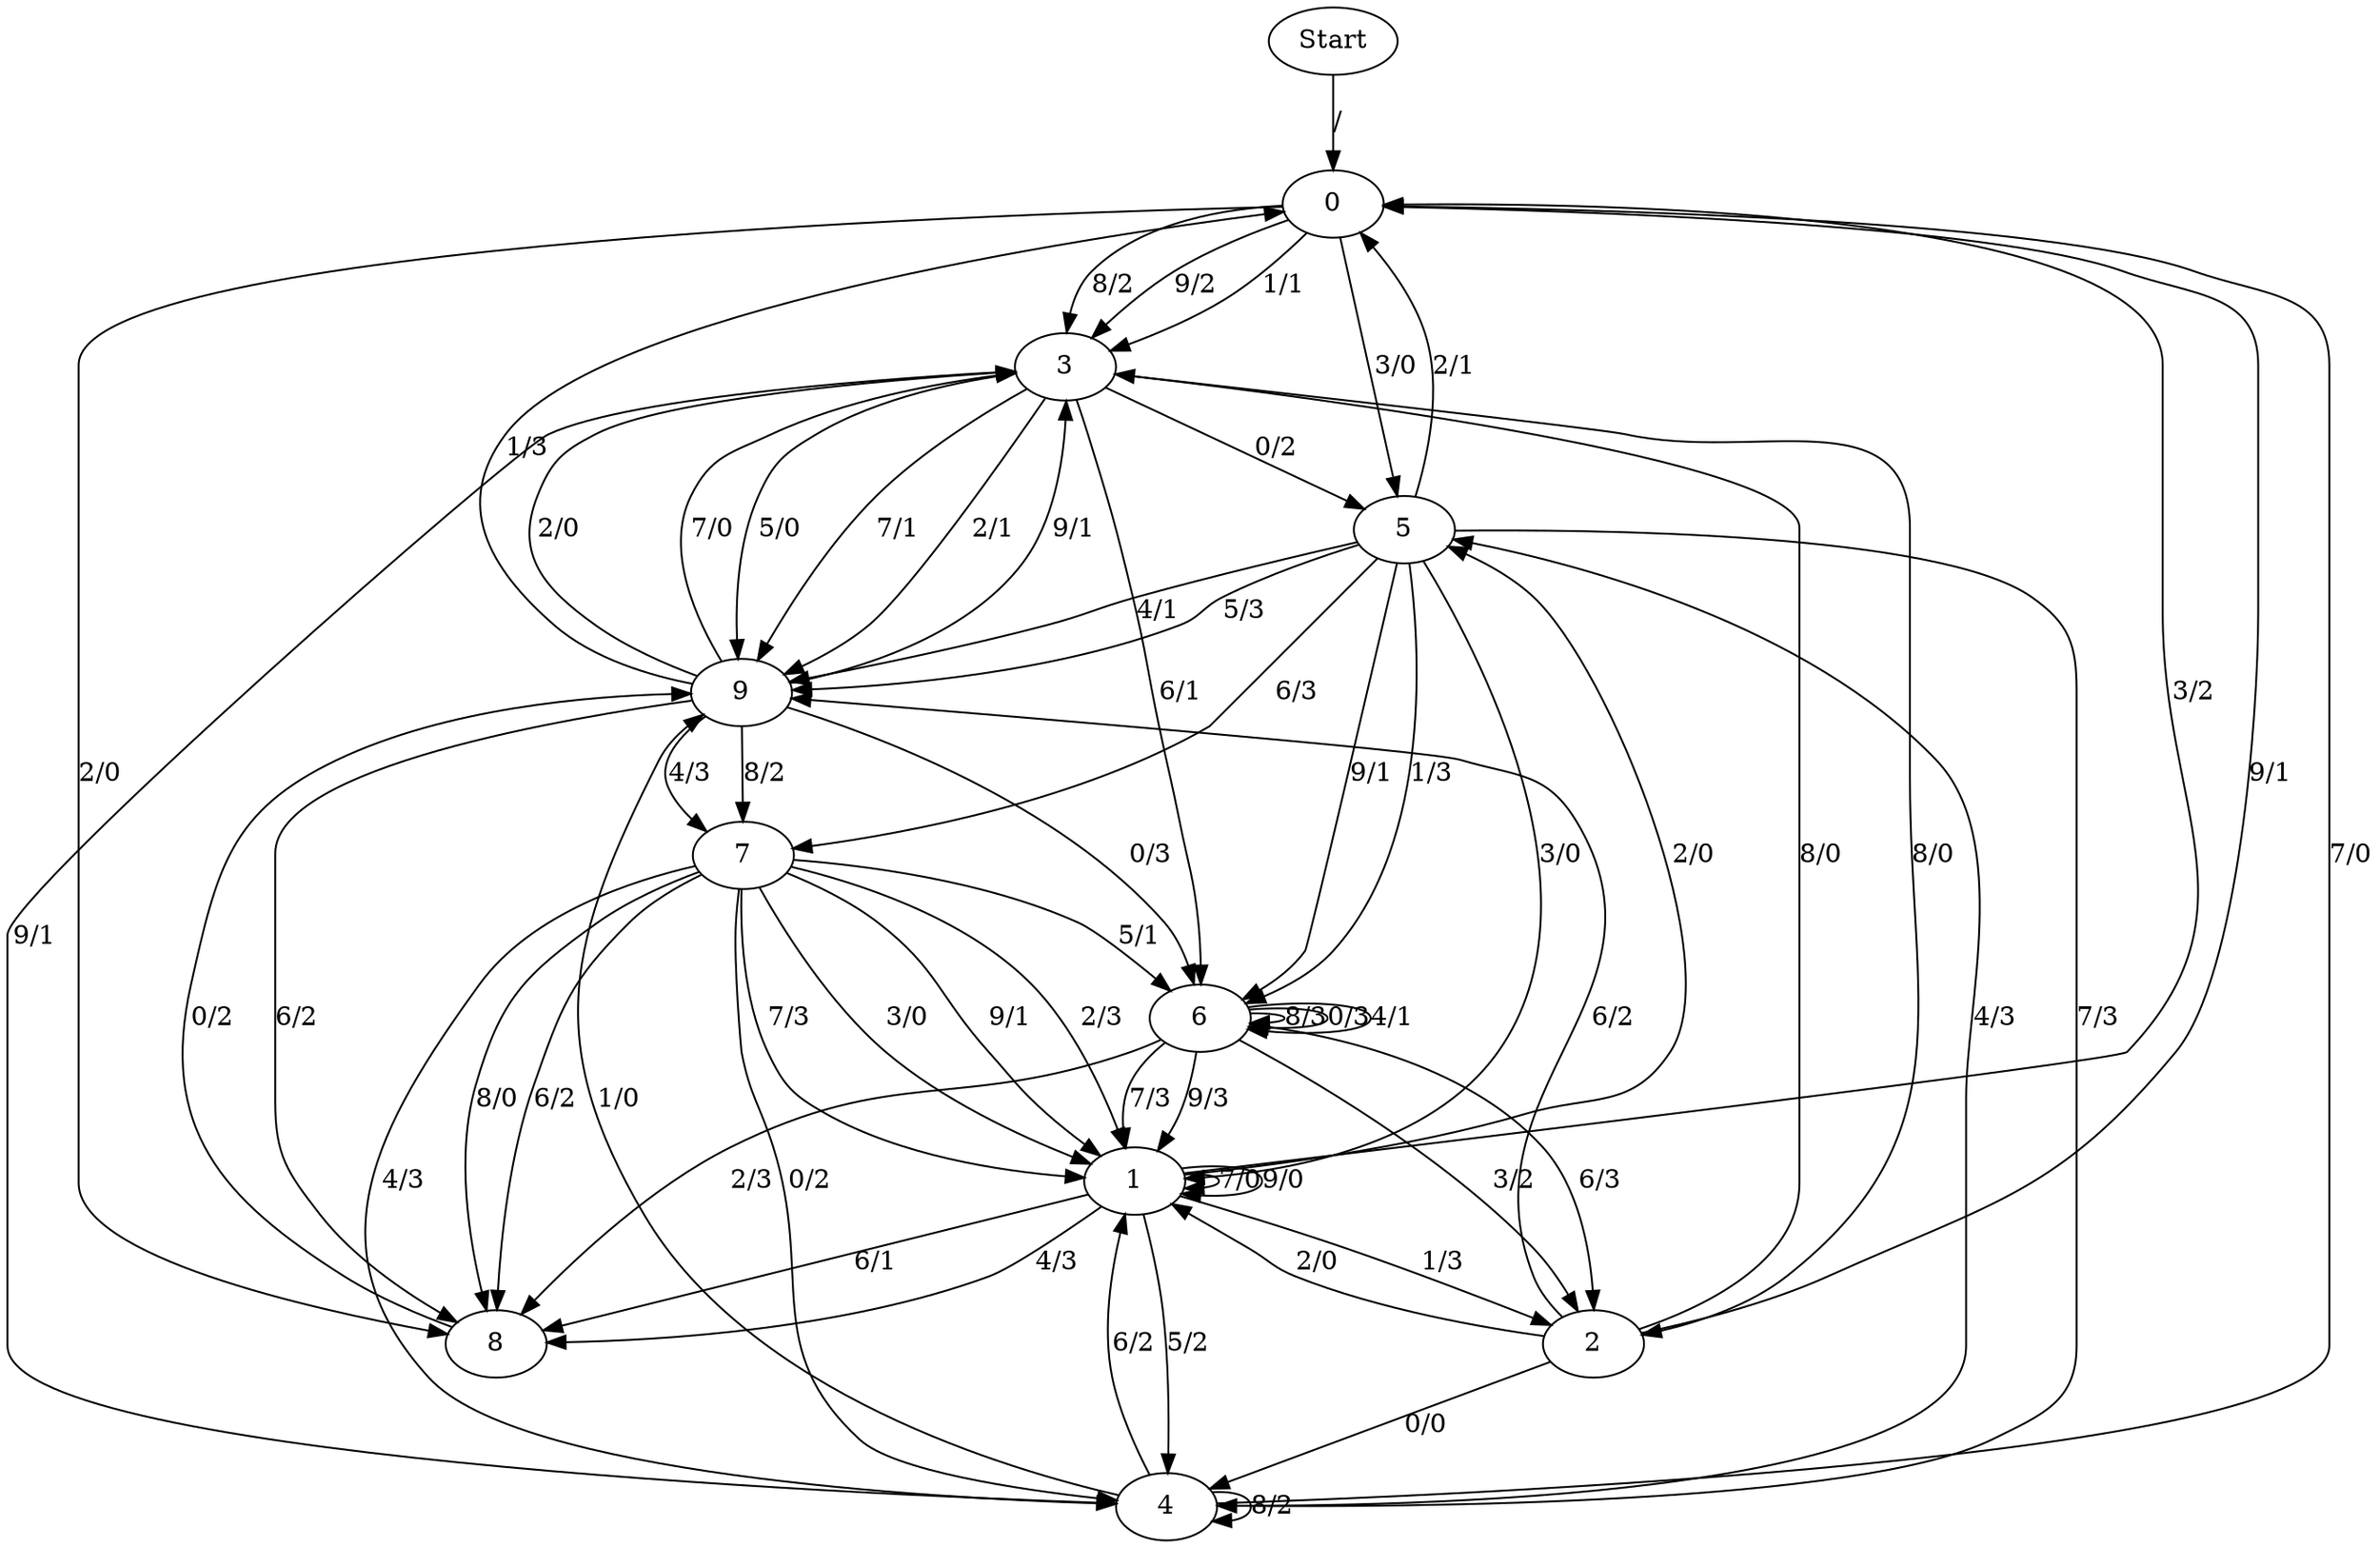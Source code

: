 digraph {
	Start -> 0 [label="/"]
	0 -> 3 [label="1/1"]
	0 -> 8 [label="2/0"]
	0 -> 5 [label="3/0"]
	0 -> 3 [label="8/2"]
	0 -> 3 [label="9/2"]
	1 -> 8 [label="4/3"]
	1 -> 4 [label="5/2"]
	1 -> 8 [label="6/1"]
	1 -> 1 [label="7/0"]
	1 -> 1 [label="9/0"]
	1 -> 2 [label="1/3"]
	1 -> 5 [label="2/0"]
	1 -> 0 [label="3/2"]
	5 -> 7 [label="6/3"]
	5 -> 4 [label="7/3"]
	5 -> 6 [label="9/1"]
	5 -> 0 [label="2/1"]
	5 -> 1 [label="3/0"]
	5 -> 9 [label="4/1"]
	5 -> 9 [label="5/3"]
	5 -> 6 [label="1/3"]
	6 -> 6 [label="8/3"]
	6 -> 1 [label="9/3"]
	6 -> 6 [label="0/3"]
	6 -> 8 [label="2/3"]
	6 -> 2 [label="3/2"]
	6 -> 6 [label="4/1"]
	6 -> 2 [label="6/3"]
	6 -> 1 [label="7/3"]
	2 -> 4 [label="0/0"]
	2 -> 1 [label="2/0"]
	2 -> 9 [label="6/2"]
	2 -> 3 [label="8/0"]
	2 -> 0 [label="9/1"]
	3 -> 9 [label="2/1"]
	3 -> 9 [label="5/0"]
	3 -> 6 [label="6/1"]
	3 -> 9 [label="7/1"]
	3 -> 2 [label="8/0"]
	3 -> 4 [label="9/1"]
	3 -> 5 [label="0/2"]
	9 -> 3 [label="9/1"]
	9 -> 6 [label="0/3"]
	9 -> 0 [label="1/3"]
	9 -> 3 [label="2/0"]
	9 -> 7 [label="4/3"]
	9 -> 8 [label="6/2"]
	9 -> 3 [label="7/0"]
	9 -> 7 [label="8/2"]
	7 -> 6 [label="5/1"]
	7 -> 8 [label="6/2"]
	7 -> 4 [label="4/3"]
	7 -> 4 [label="0/2"]
	7 -> 1 [label="9/1"]
	7 -> 8 [label="8/0"]
	7 -> 1 [label="2/3"]
	7 -> 1 [label="7/3"]
	7 -> 1 [label="3/0"]
	4 -> 0 [label="7/0"]
	4 -> 4 [label="8/2"]
	4 -> 9 [label="1/0"]
	4 -> 5 [label="4/3"]
	4 -> 1 [label="6/2"]
	8 -> 9 [label="0/2"]
}